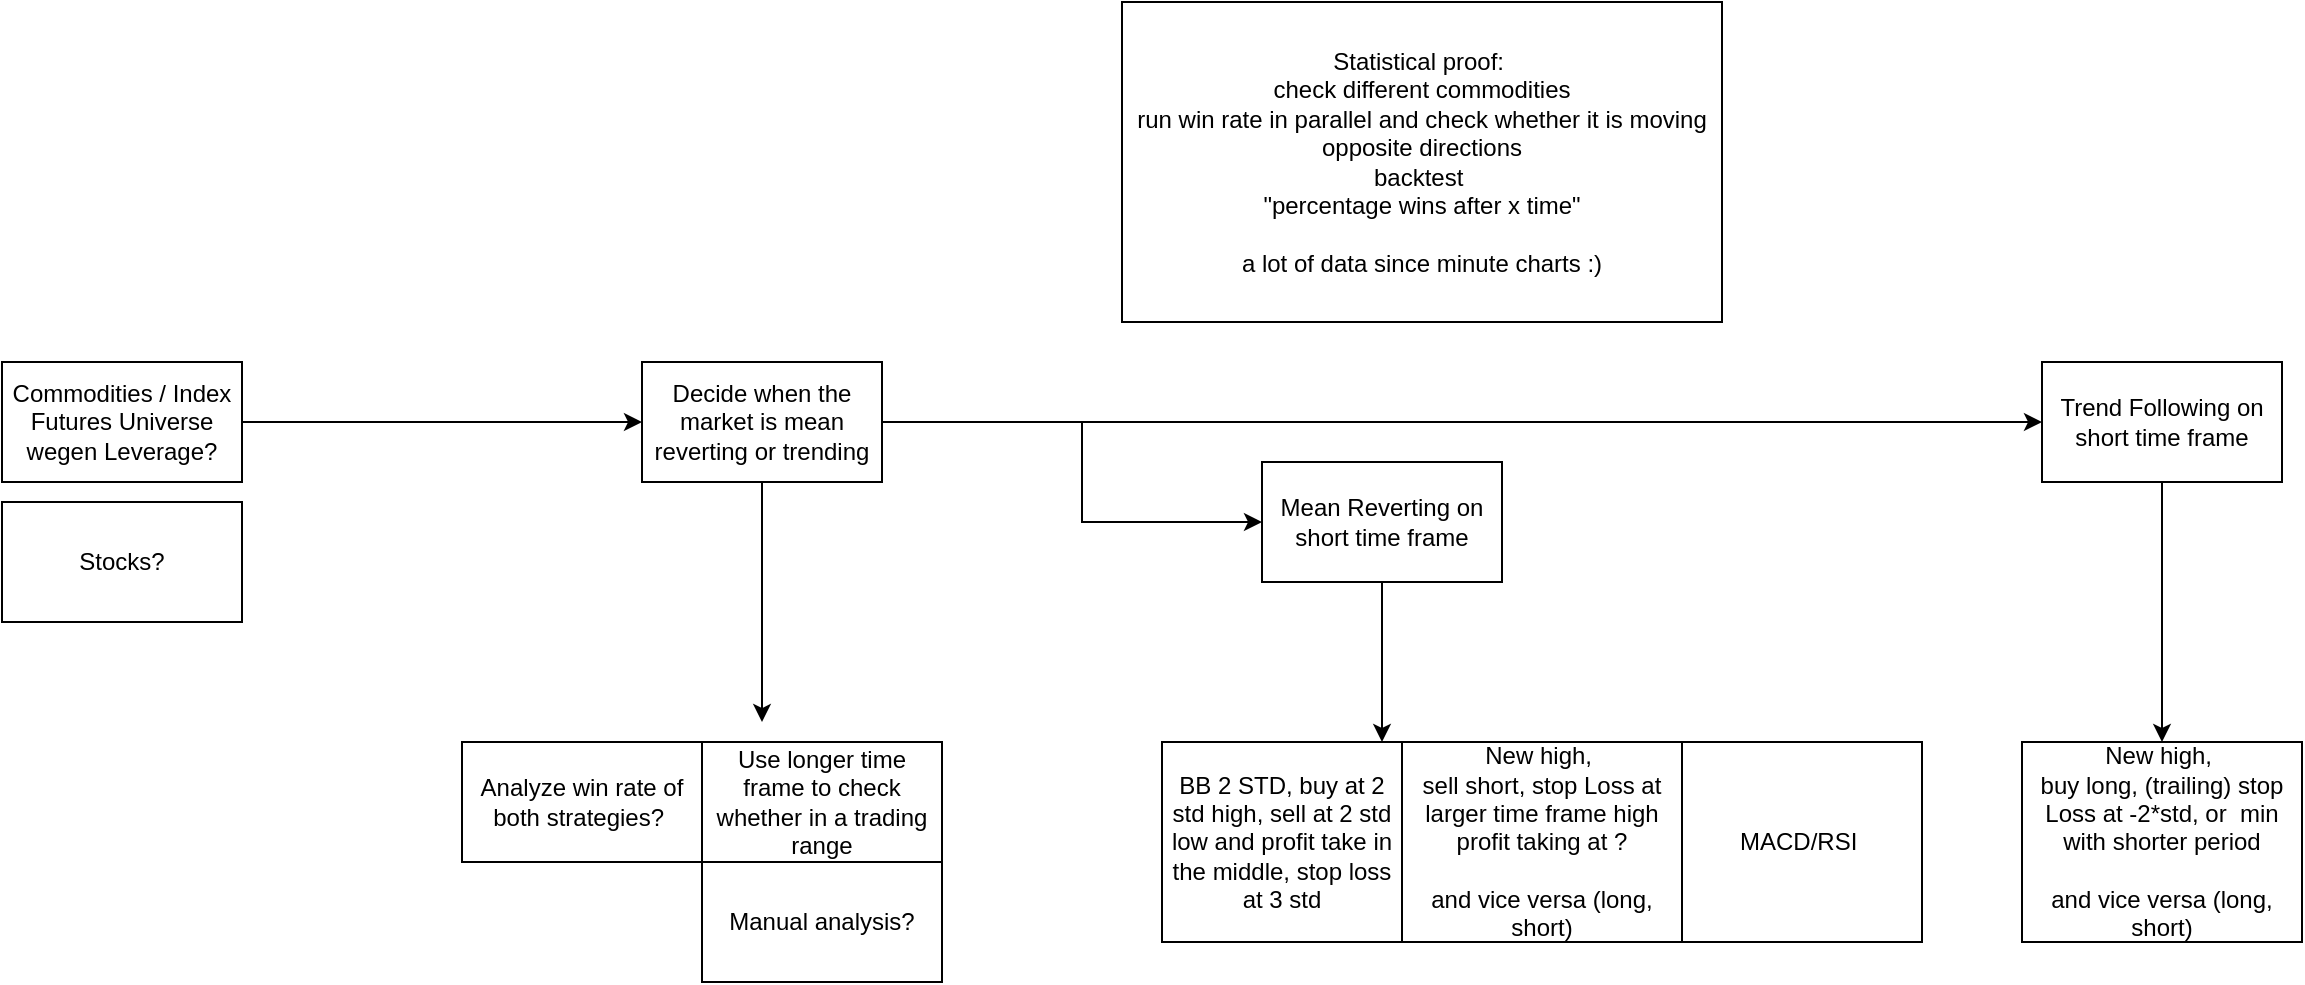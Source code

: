 <mxfile version="20.7.4" type="github" pages="4">
  <diagram id="VK3RTZsQUqMUPThRABeq" name="TF/MR on short time frame">
    <mxGraphModel dx="2224" dy="1010" grid="1" gridSize="10" guides="1" tooltips="1" connect="1" arrows="1" fold="1" page="1" pageScale="1" pageWidth="827" pageHeight="1169" math="0" shadow="0">
      <root>
        <mxCell id="0" />
        <mxCell id="1" parent="0" />
        <mxCell id="BM1w3yiu7kG1aTaWFo76-2" style="edgeStyle=orthogonalEdgeStyle;rounded=0;orthogonalLoop=1;jettySize=auto;html=1;" parent="1" source="BM1w3yiu7kG1aTaWFo76-1" edge="1">
          <mxGeometry relative="1" as="geometry">
            <mxPoint x="190" y="470" as="targetPoint" />
          </mxGeometry>
        </mxCell>
        <mxCell id="BM1w3yiu7kG1aTaWFo76-4" value="" style="edgeStyle=orthogonalEdgeStyle;rounded=0;orthogonalLoop=1;jettySize=auto;html=1;exitX=1;exitY=0.5;exitDx=0;exitDy=0;" parent="1" source="BM1w3yiu7kG1aTaWFo76-1" target="BM1w3yiu7kG1aTaWFo76-3" edge="1">
          <mxGeometry relative="1" as="geometry">
            <mxPoint x="390" y="320" as="sourcePoint" />
            <Array as="points">
              <mxPoint x="350" y="320" />
              <mxPoint x="350" y="370" />
            </Array>
          </mxGeometry>
        </mxCell>
        <mxCell id="BM1w3yiu7kG1aTaWFo76-6" style="edgeStyle=orthogonalEdgeStyle;rounded=0;orthogonalLoop=1;jettySize=auto;html=1;entryX=0;entryY=0.5;entryDx=0;entryDy=0;" parent="1" source="BM1w3yiu7kG1aTaWFo76-1" target="BM1w3yiu7kG1aTaWFo76-7" edge="1">
          <mxGeometry relative="1" as="geometry">
            <mxPoint x="630" y="320" as="targetPoint" />
            <mxPoint x="390" y="320" as="sourcePoint" />
          </mxGeometry>
        </mxCell>
        <mxCell id="BM1w3yiu7kG1aTaWFo76-1" value="Decide when the market is mean reverting or trending" style="rounded=0;whiteSpace=wrap;html=1;" parent="1" vertex="1">
          <mxGeometry x="130" y="290" width="120" height="60" as="geometry" />
        </mxCell>
        <mxCell id="BM1w3yiu7kG1aTaWFo76-11" value="" style="edgeStyle=orthogonalEdgeStyle;rounded=0;orthogonalLoop=1;jettySize=auto;html=1;" parent="1" source="BM1w3yiu7kG1aTaWFo76-3" edge="1">
          <mxGeometry relative="1" as="geometry">
            <mxPoint x="500" y="480" as="targetPoint" />
          </mxGeometry>
        </mxCell>
        <mxCell id="BM1w3yiu7kG1aTaWFo76-3" value="Mean Reverting on short time frame" style="whiteSpace=wrap;html=1;rounded=0;" parent="1" vertex="1">
          <mxGeometry x="440" y="340" width="120" height="60" as="geometry" />
        </mxCell>
        <mxCell id="BM1w3yiu7kG1aTaWFo76-20" style="edgeStyle=orthogonalEdgeStyle;rounded=0;orthogonalLoop=1;jettySize=auto;html=1;entryX=0.5;entryY=0;entryDx=0;entryDy=0;" parent="1" source="BM1w3yiu7kG1aTaWFo76-7" target="BM1w3yiu7kG1aTaWFo76-19" edge="1">
          <mxGeometry relative="1" as="geometry" />
        </mxCell>
        <mxCell id="BM1w3yiu7kG1aTaWFo76-7" value="Trend Following on short time frame" style="rounded=0;whiteSpace=wrap;html=1;" parent="1" vertex="1">
          <mxGeometry x="830" y="290" width="120" height="60" as="geometry" />
        </mxCell>
        <mxCell id="BM1w3yiu7kG1aTaWFo76-13" value="BB 2 STD, buy at 2 std high, sell at 2 std low and profit take in the middle, stop loss at 3 std" style="whiteSpace=wrap;html=1;rounded=0;" parent="1" vertex="1">
          <mxGeometry x="390" y="480" width="120" height="100" as="geometry" />
        </mxCell>
        <mxCell id="BM1w3yiu7kG1aTaWFo76-14" value="New high,&amp;nbsp;&lt;br&gt;sell short, stop Loss at larger time frame high&lt;br&gt;profit taking at ?&lt;br&gt;&lt;br&gt;and vice versa (long, short)" style="whiteSpace=wrap;html=1;rounded=0;" parent="1" vertex="1">
          <mxGeometry x="510" y="480" width="140" height="100" as="geometry" />
        </mxCell>
        <mxCell id="BM1w3yiu7kG1aTaWFo76-15" value="MACD/RSI&amp;nbsp;" style="whiteSpace=wrap;html=1;rounded=0;" parent="1" vertex="1">
          <mxGeometry x="650" y="480" width="120" height="100" as="geometry" />
        </mxCell>
        <mxCell id="BM1w3yiu7kG1aTaWFo76-16" value="Analyze win rate of both strategies?&amp;nbsp;" style="rounded=0;whiteSpace=wrap;html=1;" parent="1" vertex="1">
          <mxGeometry x="40" y="480" width="120" height="60" as="geometry" />
        </mxCell>
        <mxCell id="BM1w3yiu7kG1aTaWFo76-17" value="Use longer time frame to check whether in a trading range" style="rounded=0;whiteSpace=wrap;html=1;" parent="1" vertex="1">
          <mxGeometry x="160" y="480" width="120" height="60" as="geometry" />
        </mxCell>
        <mxCell id="BM1w3yiu7kG1aTaWFo76-18" value="Manual analysis?" style="rounded=0;whiteSpace=wrap;html=1;" parent="1" vertex="1">
          <mxGeometry x="160" y="540" width="120" height="60" as="geometry" />
        </mxCell>
        <mxCell id="BM1w3yiu7kG1aTaWFo76-19" value="New high,&amp;nbsp;&lt;br&gt;buy long, (trailing) stop Loss at -2*std, or&amp;nbsp; min with shorter period&lt;br&gt;&lt;br&gt;and vice versa (long, short)" style="whiteSpace=wrap;html=1;rounded=0;" parent="1" vertex="1">
          <mxGeometry x="820" y="480" width="140" height="100" as="geometry" />
        </mxCell>
        <mxCell id="BM1w3yiu7kG1aTaWFo76-21" value="Statistical proof:&amp;nbsp;&lt;br&gt;check different commodities&lt;br&gt;run win rate in parallel and check whether it is moving opposite directions&lt;br&gt;backtest&amp;nbsp;&lt;br&gt;&quot;percentage wins after x time&quot;&lt;br&gt;&lt;br&gt;a lot of data since minute charts :)" style="rounded=0;whiteSpace=wrap;html=1;" parent="1" vertex="1">
          <mxGeometry x="370" y="110" width="300" height="160" as="geometry" />
        </mxCell>
        <mxCell id="_x_Snv1CV_kkB_dPK399-2" style="edgeStyle=orthogonalEdgeStyle;rounded=0;orthogonalLoop=1;jettySize=auto;html=1;" parent="1" source="_x_Snv1CV_kkB_dPK399-1" target="BM1w3yiu7kG1aTaWFo76-1" edge="1">
          <mxGeometry relative="1" as="geometry" />
        </mxCell>
        <mxCell id="_x_Snv1CV_kkB_dPK399-1" value="Commodities / Index Futures Universe wegen Leverage?" style="rounded=0;whiteSpace=wrap;html=1;" parent="1" vertex="1">
          <mxGeometry x="-190" y="290" width="120" height="60" as="geometry" />
        </mxCell>
        <mxCell id="_x_Snv1CV_kkB_dPK399-3" value="Stocks?" style="rounded=0;whiteSpace=wrap;html=1;" parent="1" vertex="1">
          <mxGeometry x="-190" y="360" width="120" height="60" as="geometry" />
        </mxCell>
      </root>
    </mxGraphModel>
  </diagram>
  <diagram id="zN3fcqKvg-jUUNKOYYdG" name="Modern CANSLIM?">
    <mxGraphModel dx="2283" dy="934" grid="1" gridSize="10" guides="1" tooltips="1" connect="1" arrows="1" fold="1" page="1" pageScale="1" pageWidth="827" pageHeight="1169" math="0" shadow="0">
      <root>
        <mxCell id="0" />
        <mxCell id="1" parent="0" />
        <mxCell id="hgG9cI2qLvR-yEieUUG0-4" value="Adaptive Criteria&lt;br&gt;Via Win Rate?&amp;nbsp;" style="rounded=0;whiteSpace=wrap;html=1;horizontal=1;verticalAlign=top;" vertex="1" parent="1">
          <mxGeometry x="50" y="130" width="180" height="370" as="geometry" />
        </mxCell>
        <mxCell id="RJZip8eucNwpseO5QhYE-1" value="Earning Quality" style="rounded=0;whiteSpace=wrap;html=1;" vertex="1" parent="1">
          <mxGeometry x="80" y="220" width="120" height="60" as="geometry" />
        </mxCell>
        <mxCell id="RJZip8eucNwpseO5QhYE-2" value="Modern CANSLIM?&lt;br&gt;&lt;br&gt;Find the strongest of stocks" style="text;html=1;strokeColor=none;fillColor=none;align=center;verticalAlign=middle;whiteSpace=wrap;rounded=0;" vertex="1" parent="1">
          <mxGeometry x="340" y="70" width="190" height="30" as="geometry" />
        </mxCell>
        <mxCell id="RJZip8eucNwpseO5QhYE-3" value="Profitability" style="rounded=0;whiteSpace=wrap;html=1;" vertex="1" parent="1">
          <mxGeometry x="80" y="290" width="120" height="60" as="geometry" />
        </mxCell>
        <mxCell id="RJZip8eucNwpseO5QhYE-4" value="Stock Universe" style="rounded=0;whiteSpace=wrap;html=1;" vertex="1" parent="1">
          <mxGeometry x="-80" y="220" width="120" height="60" as="geometry" />
        </mxCell>
        <mxCell id="yP6wDF-zd7KKgBvsiXPi-1" value="Momentum vs Average Momentum" style="rounded=0;whiteSpace=wrap;html=1;" vertex="1" parent="1">
          <mxGeometry x="80" y="360" width="120" height="60" as="geometry" />
        </mxCell>
        <mxCell id="yP6wDF-zd7KKgBvsiXPi-2" value="Industry strength" style="rounded=0;whiteSpace=wrap;html=1;" vertex="1" parent="1">
          <mxGeometry x="80" y="430" width="120" height="60" as="geometry" />
        </mxCell>
        <mxCell id="yP6wDF-zd7KKgBvsiXPi-3" value="Strong Base:&amp;nbsp;&lt;br&gt;wie viel % volumen hat ein Close 10 % unterhalb vom breakout" style="rounded=0;whiteSpace=wrap;html=1;" vertex="1" parent="1">
          <mxGeometry x="250" y="280" width="120" height="100" as="geometry" />
        </mxCell>
        <mxCell id="yP6wDF-zd7KKgBvsiXPi-4" value="Breakout" style="rounded=0;whiteSpace=wrap;html=1;" vertex="1" parent="1">
          <mxGeometry x="250" y="220" width="120" height="60" as="geometry" />
        </mxCell>
        <mxCell id="yP6wDF-zd7KKgBvsiXPi-5" value="Stop Loss e.g. 7 % or 3* STD&amp;nbsp;" style="rounded=0;whiteSpace=wrap;html=1;" vertex="1" parent="1">
          <mxGeometry x="580" y="310" width="120" height="60" as="geometry" />
        </mxCell>
        <mxCell id="yP6wDF-zd7KKgBvsiXPi-6" value="If falls below breakout liquidate half the position" style="rounded=0;whiteSpace=wrap;html=1;" vertex="1" parent="1">
          <mxGeometry x="580" y="220" width="120" height="60" as="geometry" />
        </mxCell>
        <mxCell id="yP6wDF-zd7KKgBvsiXPi-7" value="Sell if falls below Min" style="rounded=0;whiteSpace=wrap;html=1;" vertex="1" parent="1">
          <mxGeometry x="730" y="220" width="120" height="60" as="geometry" />
        </mxCell>
        <mxCell id="yP6wDF-zd7KKgBvsiXPi-8" value="Sell if momentum fades&amp;nbsp;" style="rounded=0;whiteSpace=wrap;html=1;" vertex="1" parent="1">
          <mxGeometry x="730" y="310" width="120" height="60" as="geometry" />
        </mxCell>
        <mxCell id="yP6wDF-zd7KKgBvsiXPi-10" value="Win rate &amp;lt; 0.5 weil viele Stocks schnell liquidiert werden&lt;br&gt;&lt;br&gt;Wenige Stocks machen viel Gewinn&lt;br&gt;&lt;br&gt;Nachweis:&amp;nbsp;&lt;br&gt;- Quality Factors in verschiedenen Perioden / Gesamtheitlich&lt;br&gt;- Breakout on its own" style="text;html=1;strokeColor=none;fillColor=none;align=center;verticalAlign=middle;whiteSpace=wrap;rounded=0;" vertex="1" parent="1">
          <mxGeometry x="260" y="570" width="190" height="30" as="geometry" />
        </mxCell>
        <mxCell id="hgG9cI2qLvR-yEieUUG0-1" value="Position Size Equal" style="rounded=0;whiteSpace=wrap;html=1;" vertex="1" parent="1">
          <mxGeometry x="400" y="220" width="120" height="60" as="geometry" />
        </mxCell>
        <mxCell id="hgG9cI2qLvR-yEieUUG0-2" value="ATR/STD position size" style="rounded=0;whiteSpace=wrap;html=1;" vertex="1" parent="1">
          <mxGeometry x="400" y="310" width="120" height="60" as="geometry" />
        </mxCell>
        <mxCell id="hgG9cI2qLvR-yEieUUG0-3" value="Range Position Size" style="rounded=0;whiteSpace=wrap;html=1;" vertex="1" parent="1">
          <mxGeometry x="400" y="390" width="120" height="60" as="geometry" />
        </mxCell>
      </root>
    </mxGraphModel>
  </diagram>
  <diagram id="7B_jze7HxOyKP_zmJPCG" name="Makro Investing">
    <mxGraphModel dx="1456" dy="934" grid="1" gridSize="10" guides="1" tooltips="1" connect="1" arrows="1" fold="1" page="1" pageScale="1" pageWidth="827" pageHeight="1169" math="0" shadow="0">
      <root>
        <mxCell id="0" />
        <mxCell id="1" parent="0" />
        <mxCell id="Mxl3VQkAT24UKCdeUA-w-1" value="Makro Investing" style="text;html=1;strokeColor=none;fillColor=none;align=center;verticalAlign=middle;whiteSpace=wrap;rounded=0;" vertex="1" parent="1">
          <mxGeometry x="330" y="130" width="60" height="30" as="geometry" />
        </mxCell>
      </root>
    </mxGraphModel>
  </diagram>
  <diagram id="71mZlUHGRR9bgR5draeT" name="Mental Models">
    <mxGraphModel dx="670" dy="485" grid="1" gridSize="10" guides="1" tooltips="1" connect="1" arrows="1" fold="1" page="1" pageScale="1" pageWidth="827" pageHeight="1169" math="0" shadow="0">
      <root>
        <mxCell id="0" />
        <mxCell id="1" parent="0" />
        <mxCell id="5-3oio5sw9SECArTRU8J-14" style="edgeStyle=orthogonalEdgeStyle;shape=link;rounded=0;orthogonalLoop=1;jettySize=auto;html=1;entryX=0.5;entryY=0;entryDx=0;entryDy=0;" edge="1" parent="1" source="5-3oio5sw9SECArTRU8J-1" target="5-3oio5sw9SECArTRU8J-6">
          <mxGeometry relative="1" as="geometry" />
        </mxCell>
        <mxCell id="5-3oio5sw9SECArTRU8J-1" value="Well-rounded personal life" style="rounded=0;whiteSpace=wrap;html=1;" vertex="1" parent="1">
          <mxGeometry x="827" y="470" width="120" height="60" as="geometry" />
        </mxCell>
        <mxCell id="5-3oio5sw9SECArTRU8J-15" style="edgeStyle=orthogonalEdgeStyle;shape=link;rounded=0;orthogonalLoop=1;jettySize=auto;html=1;entryX=0.5;entryY=1;entryDx=0;entryDy=0;" edge="1" parent="1" source="5-3oio5sw9SECArTRU8J-2" target="5-3oio5sw9SECArTRU8J-6">
          <mxGeometry relative="1" as="geometry">
            <Array as="points">
              <mxPoint x="1020" y="760" />
              <mxPoint x="887" y="760" />
            </Array>
          </mxGeometry>
        </mxCell>
        <mxCell id="5-3oio5sw9SECArTRU8J-2" value="Positive Attitude" style="rounded=0;whiteSpace=wrap;html=1;" vertex="1" parent="1">
          <mxGeometry x="960" y="790" width="120" height="60" as="geometry" />
        </mxCell>
        <mxCell id="5-3oio5sw9SECArTRU8J-17" style="edgeStyle=orthogonalEdgeStyle;shape=link;rounded=0;orthogonalLoop=1;jettySize=auto;html=1;entryX=0.5;entryY=1;entryDx=0;entryDy=0;" edge="1" parent="1" source="5-3oio5sw9SECArTRU8J-3" target="5-3oio5sw9SECArTRU8J-6">
          <mxGeometry relative="1" as="geometry" />
        </mxCell>
        <mxCell id="5-3oio5sw9SECArTRU8J-3" value="Motivation to make money" style="rounded=0;whiteSpace=wrap;html=1;" vertex="1" parent="1">
          <mxGeometry x="730" y="790" width="120" height="60" as="geometry" />
        </mxCell>
        <mxCell id="5-3oio5sw9SECArTRU8J-16" style="edgeStyle=orthogonalEdgeStyle;shape=link;rounded=0;orthogonalLoop=1;jettySize=auto;html=1;entryX=0;entryY=0.5;entryDx=0;entryDy=0;" edge="1" parent="1" source="5-3oio5sw9SECArTRU8J-4" target="5-3oio5sw9SECArTRU8J-6">
          <mxGeometry relative="1" as="geometry" />
        </mxCell>
        <mxCell id="5-3oio5sw9SECArTRU8J-4" value="Lack of conflicts" style="rounded=0;whiteSpace=wrap;html=1;" vertex="1" parent="1">
          <mxGeometry x="520" y="570" width="120" height="60" as="geometry" />
        </mxCell>
        <mxCell id="5-3oio5sw9SECArTRU8J-18" style="edgeStyle=orthogonalEdgeStyle;shape=link;rounded=0;orthogonalLoop=1;jettySize=auto;html=1;" edge="1" parent="1" source="5-3oio5sw9SECArTRU8J-5" target="5-3oio5sw9SECArTRU8J-6">
          <mxGeometry relative="1" as="geometry" />
        </mxCell>
        <mxCell id="5-3oio5sw9SECArTRU8J-5" value="Owning the result" style="rounded=0;whiteSpace=wrap;html=1;" vertex="1" parent="1">
          <mxGeometry x="990" y="620" width="120" height="60" as="geometry" />
        </mxCell>
        <mxCell id="5-3oio5sw9SECArTRU8J-6" value="Psychological Factors" style="rounded=0;whiteSpace=wrap;html=1;" vertex="1" parent="1">
          <mxGeometry x="827" y="570" width="120" height="60" as="geometry" />
        </mxCell>
        <mxCell id="5-3oio5sw9SECArTRU8J-7" value="Decision-Making Factors" style="rounded=0;whiteSpace=wrap;html=1;" vertex="1" parent="1">
          <mxGeometry x="500" y="220" width="120" height="60" as="geometry" />
        </mxCell>
        <mxCell id="5-3oio5sw9SECArTRU8J-11" style="edgeStyle=orthogonalEdgeStyle;rounded=0;orthogonalLoop=1;jettySize=auto;html=1;entryX=0;entryY=0.5;entryDx=0;entryDy=0;shape=link;" edge="1" parent="1" source="5-3oio5sw9SECArTRU8J-8" target="5-3oio5sw9SECArTRU8J-7">
          <mxGeometry relative="1" as="geometry" />
        </mxCell>
        <mxCell id="5-3oio5sw9SECArTRU8J-8" value="Solid knowledge of technical factors of the market" style="rounded=0;whiteSpace=wrap;html=1;" vertex="1" parent="1">
          <mxGeometry x="354" y="220" width="120" height="60" as="geometry" />
        </mxCell>
        <mxCell id="5-3oio5sw9SECArTRU8J-12" style="edgeStyle=orthogonalEdgeStyle;shape=link;rounded=0;orthogonalLoop=1;jettySize=auto;html=1;entryX=0.5;entryY=1;entryDx=0;entryDy=0;" edge="1" parent="1" source="5-3oio5sw9SECArTRU8J-9" target="5-3oio5sw9SECArTRU8J-7">
          <mxGeometry relative="1" as="geometry" />
        </mxCell>
        <mxCell id="5-3oio5sw9SECArTRU8J-9" value="Aptitude for making sound decisions without common biases" style="rounded=0;whiteSpace=wrap;html=1;" vertex="1" parent="1">
          <mxGeometry x="500" y="310" width="120" height="60" as="geometry" />
        </mxCell>
        <mxCell id="5-3oio5sw9SECArTRU8J-13" style="edgeStyle=orthogonalEdgeStyle;shape=link;rounded=0;orthogonalLoop=1;jettySize=auto;html=1;entryX=1;entryY=0.5;entryDx=0;entryDy=0;" edge="1" parent="1" source="5-3oio5sw9SECArTRU8J-10" target="5-3oio5sw9SECArTRU8J-7">
          <mxGeometry relative="1" as="geometry" />
        </mxCell>
        <mxCell id="5-3oio5sw9SECArTRU8J-10" value="Think independently" style="rounded=0;whiteSpace=wrap;html=1;" vertex="1" parent="1">
          <mxGeometry x="660" y="220" width="120" height="60" as="geometry" />
        </mxCell>
        <mxCell id="5-3oio5sw9SECArTRU8J-23" value="" style="edgeStyle=orthogonalEdgeStyle;shape=link;rounded=0;orthogonalLoop=1;jettySize=auto;html=1;" edge="1" parent="1" source="5-3oio5sw9SECArTRU8J-19" target="5-3oio5sw9SECArTRU8J-22">
          <mxGeometry relative="1" as="geometry" />
        </mxCell>
        <mxCell id="5-3oio5sw9SECArTRU8J-25" style="edgeStyle=orthogonalEdgeStyle;shape=link;rounded=0;orthogonalLoop=1;jettySize=auto;html=1;entryX=0.5;entryY=0;entryDx=0;entryDy=0;" edge="1" parent="1" source="5-3oio5sw9SECArTRU8J-19" target="5-3oio5sw9SECArTRU8J-24">
          <mxGeometry relative="1" as="geometry" />
        </mxCell>
        <mxCell id="5-3oio5sw9SECArTRU8J-19" value="Management" style="rounded=0;whiteSpace=wrap;html=1;" vertex="1" parent="1">
          <mxGeometry x="10" y="400" width="120" height="60" as="geometry" />
        </mxCell>
        <mxCell id="5-3oio5sw9SECArTRU8J-22" value="Risk control" style="rounded=0;whiteSpace=wrap;html=1;" vertex="1" parent="1">
          <mxGeometry x="170" y="400" width="120" height="60" as="geometry" />
        </mxCell>
        <mxCell id="5-3oio5sw9SECArTRU8J-24" value="Intuition" style="rounded=0;whiteSpace=wrap;html=1;" vertex="1" parent="1">
          <mxGeometry x="10" y="510" width="120" height="60" as="geometry" />
        </mxCell>
        <mxCell id="5-3oio5sw9SECArTRU8J-27" style="edgeStyle=orthogonalEdgeStyle;shape=link;rounded=0;orthogonalLoop=1;jettySize=auto;html=1;entryX=0.5;entryY=0;entryDx=0;entryDy=0;" edge="1" parent="1" source="5-3oio5sw9SECArTRU8J-26" target="5-3oio5sw9SECArTRU8J-19">
          <mxGeometry relative="1" as="geometry" />
        </mxCell>
        <mxCell id="5-3oio5sw9SECArTRU8J-26" value="Patience" style="rounded=0;whiteSpace=wrap;html=1;" vertex="1" parent="1">
          <mxGeometry x="10" y="280" width="120" height="60" as="geometry" />
        </mxCell>
        <mxCell id="5-3oio5sw9SECArTRU8J-29" value="Evolving concepts" style="rounded=0;whiteSpace=wrap;html=1;" vertex="1" parent="1">
          <mxGeometry x="840" y="220" width="120" height="60" as="geometry" />
        </mxCell>
        <mxCell id="5-3oio5sw9SECArTRU8J-34" value="" style="edgeStyle=orthogonalEdgeStyle;shape=link;rounded=0;orthogonalLoop=1;jettySize=auto;html=1;" edge="1" parent="1" source="5-3oio5sw9SECArTRU8J-30" target="5-3oio5sw9SECArTRU8J-33">
          <mxGeometry relative="1" as="geometry" />
        </mxCell>
        <mxCell id="5-3oio5sw9SECArTRU8J-30" value="System Trader" style="rounded=0;whiteSpace=wrap;html=1;" vertex="1" parent="1">
          <mxGeometry x="1340" y="250" width="120" height="60" as="geometry" />
        </mxCell>
        <mxCell id="5-3oio5sw9SECArTRU8J-36" style="edgeStyle=orthogonalEdgeStyle;shape=link;rounded=0;orthogonalLoop=1;jettySize=auto;html=1;" edge="1" parent="1" source="5-3oio5sw9SECArTRU8J-31">
          <mxGeometry relative="1" as="geometry">
            <mxPoint x="1610" y="400" as="targetPoint" />
          </mxGeometry>
        </mxCell>
        <mxCell id="5-3oio5sw9SECArTRU8J-31" value="Discretionary Trader" style="rounded=0;whiteSpace=wrap;html=1;" vertex="1" parent="1">
          <mxGeometry x="1560" y="250" width="120" height="60" as="geometry" />
        </mxCell>
        <mxCell id="5-3oio5sw9SECArTRU8J-33" value="Computerised System" style="rounded=0;whiteSpace=wrap;html=1;" vertex="1" parent="1">
          <mxGeometry x="1340" y="390" width="120" height="60" as="geometry" />
        </mxCell>
        <mxCell id="5-3oio5sw9SECArTRU8J-37" value="Intuitive System" style="rounded=0;whiteSpace=wrap;html=1;" vertex="1" parent="1">
          <mxGeometry x="1560" y="400" width="120" height="60" as="geometry" />
        </mxCell>
        <mxCell id="5-3oio5sw9SECArTRU8J-38" value="Thorough tests for belief" style="rounded=0;whiteSpace=wrap;html=1;" vertex="1" parent="1">
          <mxGeometry x="1340" y="480" width="120" height="60" as="geometry" />
        </mxCell>
        <mxCell id="5-3oio5sw9SECArTRU8J-39" value="Underlying markets constantly changing hence trading intuition is more important than valid tests" style="rounded=0;whiteSpace=wrap;html=1;" vertex="1" parent="1">
          <mxGeometry x="1550" y="480" width="120" height="60" as="geometry" />
        </mxCell>
        <mxCell id="5-3oio5sw9SECArTRU8J-40" value="Long decision making process due to a lot of verification" style="rounded=0;whiteSpace=wrap;html=1;" vertex="1" parent="1">
          <mxGeometry x="1340" y="560" width="120" height="60" as="geometry" />
        </mxCell>
        <mxCell id="5-3oio5sw9SECArTRU8J-41" value="Intuitive fast and confident decision making" style="rounded=0;whiteSpace=wrap;html=1;" vertex="1" parent="1">
          <mxGeometry x="1550" y="570" width="120" height="60" as="geometry" />
        </mxCell>
        <mxCell id="5-3oio5sw9SECArTRU8J-42" value="Extensive studies" style="rounded=0;whiteSpace=wrap;html=1;" vertex="1" parent="1">
          <mxGeometry x="1340" y="660" width="120" height="60" as="geometry" />
        </mxCell>
        <mxCell id="5-3oio5sw9SECArTRU8J-43" value="Reviewing game plan before the day" style="rounded=0;whiteSpace=wrap;html=1;" vertex="1" parent="1">
          <mxGeometry x="1534" y="660" width="120" height="60" as="geometry" />
        </mxCell>
        <mxCell id="5-3oio5sw9SECArTRU8J-44" value="Reviewing the day especially when stuff went wrong" style="rounded=0;whiteSpace=wrap;html=1;" vertex="1" parent="1">
          <mxGeometry x="1680" y="660" width="120" height="60" as="geometry" />
        </mxCell>
        <mxCell id="5-3oio5sw9SECArTRU8J-47" value="" style="edgeStyle=orthogonalEdgeStyle;shape=link;rounded=0;orthogonalLoop=1;jettySize=auto;html=1;" edge="1" parent="1" source="5-3oio5sw9SECArTRU8J-45" target="5-3oio5sw9SECArTRU8J-46">
          <mxGeometry relative="1" as="geometry" />
        </mxCell>
        <mxCell id="5-3oio5sw9SECArTRU8J-45" value="Attitude" style="rounded=0;whiteSpace=wrap;html=1;" vertex="1" parent="1">
          <mxGeometry x="1380" y="940" width="120" height="60" as="geometry" />
        </mxCell>
        <mxCell id="5-3oio5sw9SECArTRU8J-46" value="What I am doing important to me&lt;br&gt;&lt;br&gt;What I am doing depends on me&lt;br&gt;&lt;br&gt;I use preparation and review to improve my performance&lt;br&gt;&lt;br&gt;Enjoy getting better at the game" style="rounded=0;whiteSpace=wrap;html=1;" vertex="1" parent="1">
          <mxGeometry x="1590" y="865" width="120" height="210" as="geometry" />
        </mxCell>
        <mxCell id="5-3oio5sw9SECArTRU8J-48" value="Do not be the doubtful novice:&lt;br&gt;&amp;nbsp;&amp;nbsp;&lt;br&gt;Markets are evil, trading on commodities is bad&lt;br&gt;&lt;br&gt;The market/other traders are responsible for my losses&lt;br&gt;&lt;br&gt;I don&#39;t trust the system I copied from somebody&amp;nbsp;&lt;br&gt;&lt;br&gt;I am only here for the money" style="rounded=0;whiteSpace=wrap;html=1;" vertex="1" parent="1">
          <mxGeometry x="1750" y="865" width="120" height="210" as="geometry" />
        </mxCell>
      </root>
    </mxGraphModel>
  </diagram>
</mxfile>

